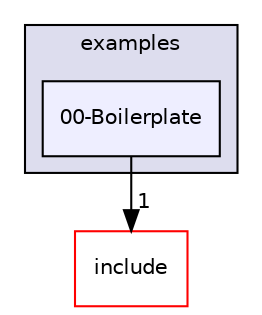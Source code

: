 digraph "/home/alexandre/Documents/sae_pacman/MinGL2/examples/00-Boilerplate" {
  compound=true
  node [ fontsize="10", fontname="Helvetica"];
  edge [ labelfontsize="10", labelfontname="Helvetica"];
  subgraph clusterdir_39d26ed54e8d333b4c8e5b8996647edb {
    graph [ bgcolor="#ddddee", pencolor="black", label="examples" fontname="Helvetica", fontsize="10", URL="dir_39d26ed54e8d333b4c8e5b8996647edb.html"]
  dir_fdc377c52ccf2e16f05ab6016900f43c [shape=box, label="00-Boilerplate", style="filled", fillcolor="#eeeeff", pencolor="black", URL="dir_fdc377c52ccf2e16f05ab6016900f43c.html"];
  }
  dir_ae291cc27e75980bdaeeec13fe1d2128 [shape=box label="include" fillcolor="white" style="filled" color="red" URL="dir_ae291cc27e75980bdaeeec13fe1d2128.html"];
  dir_fdc377c52ccf2e16f05ab6016900f43c->dir_ae291cc27e75980bdaeeec13fe1d2128 [headlabel="1", labeldistance=1.5 headhref="dir_000002_000013.html"];
}
